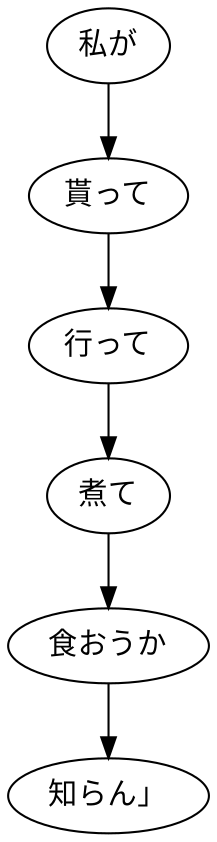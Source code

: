 digraph graph3065 {
	node0 [label="私が"];
	node1 [label="貰って"];
	node2 [label="行って"];
	node3 [label="煮て"];
	node4 [label="食おうか"];
	node5 [label="知らん」"];
	node0 -> node1;
	node1 -> node2;
	node2 -> node3;
	node3 -> node4;
	node4 -> node5;
}
